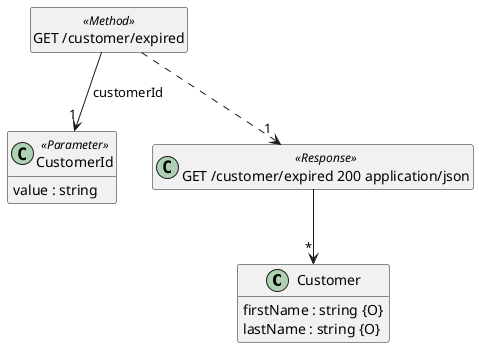 @startuml
hide <<Method>> circle
hide empty methods
hide empty fields
set namespaceSeparator none

class "Customer" {
  firstName : string {O}
  lastName : string {O}
}

class "CustomerId" <<Parameter>> {
  value : string
}

class "GET /customer/expired" <<Method>> {
}

class "GET /customer/expired 200 application/json" <<Response>> {
}

"GET /customer/expired" --> "1" "CustomerId" : "customerId"

"GET /customer/expired 200 application/json" --> "*" "Customer"

"GET /customer/expired" ..> "1" "GET /customer/expired 200 application/json"

@enduml